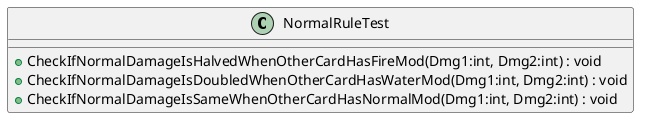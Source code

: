 @startuml
class NormalRuleTest {
    + CheckIfNormalDamageIsHalvedWhenOtherCardHasFireMod(Dmg1:int, Dmg2:int) : void
    + CheckIfNormalDamageIsDoubledWhenOtherCardHasWaterMod(Dmg1:int, Dmg2:int) : void
    + CheckIfNormalDamageIsSameWhenOtherCardHasNormalMod(Dmg1:int, Dmg2:int) : void
}
@enduml
